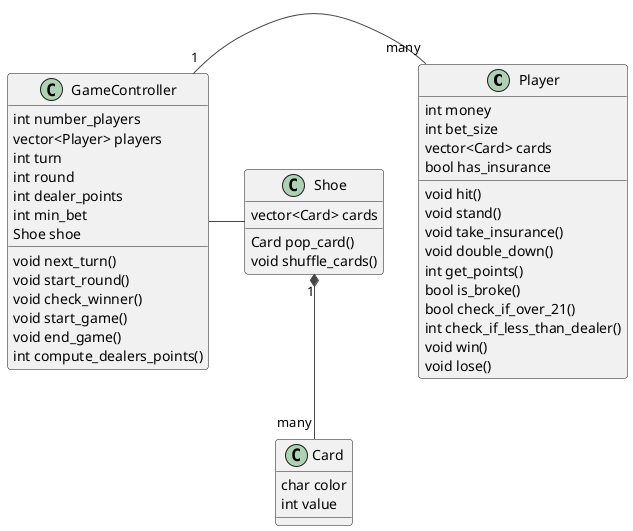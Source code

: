 @startuml
!theme vibrant
class Player {
  int money
  int bet_size
  vector<Card> cards
  void hit()
  void stand()
  void take_insurance()
  void double_down()
  bool has_insurance
  int get_points()
  bool is_broke()
  bool check_if_over_21()
  int check_if_less_than_dealer()
  void win()
  void lose()
}
  
class Card {
  char color
  int value
}

class GameController{
  int number_players /' needed for logic '/
  vector<Player> players
  int turn
  int round
  int dealer_points
  int min_bet
  void next_turn()
  void start_round()
  void check_winner()
  void start_game() /' '/
  void end_game()
  int compute_dealers_points()
  Shoe shoe
}

class Shoe{
  vector<Card> cards
  Card pop_card() 
  void shuffle_cards()
}

Shoe "1" *-- "many" Card 


GameController "1" - "many" Player 

GameController - Shoe
@enduml
